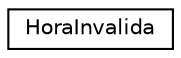 digraph "Graphical Class Hierarchy"
{
  edge [fontname="Helvetica",fontsize="10",labelfontname="Helvetica",labelfontsize="10"];
  node [fontname="Helvetica",fontsize="10",shape=record];
  rankdir="LR";
  Node0 [label="HoraInvalida",height=0.2,width=0.4,color="black", fillcolor="white", style="filled",URL="$class_hora_invalida.html"];
}
